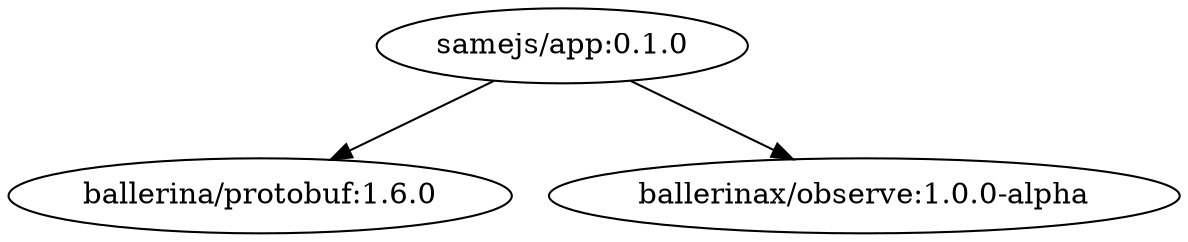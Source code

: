 digraph "example1" {
    "samejs/app:0.1.0" -> "ballerina/protobuf:1.6.0"
    "samejs/app:0.1.0" -> "ballerinax/observe:1.0.0-alpha"
}
